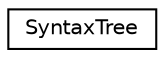 digraph "Graphical Class Hierarchy"
{
  edge [fontname="Helvetica",fontsize="10",labelfontname="Helvetica",labelfontsize="10"];
  node [fontname="Helvetica",fontsize="10",shape=record];
  rankdir="LR";
  Node1 [label="SyntaxTree",height=0.2,width=0.4,color="black", fillcolor="white", style="filled",URL="$structSyntaxTree.html",tooltip="Structure for holding a node of the AST. "];
}
